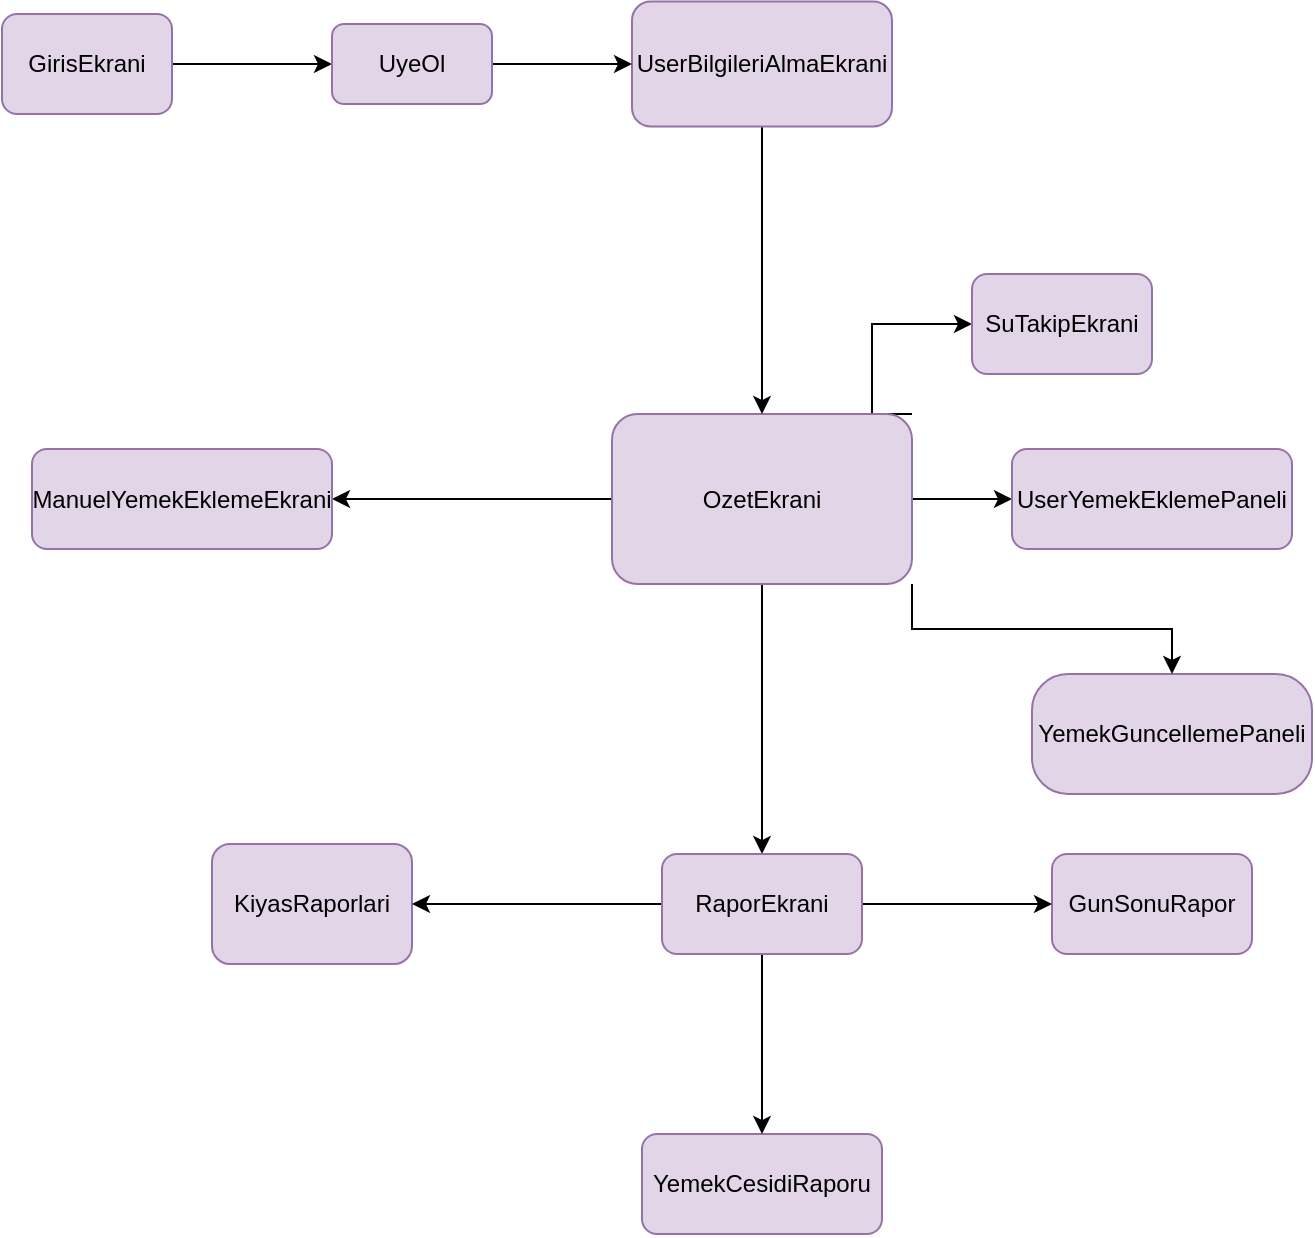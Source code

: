 <mxfile version="23.0.2" type="device">
  <diagram name="Sayfa -1" id="ITyfsvLok553uwQtkX7J">
    <mxGraphModel dx="1134" dy="741" grid="1" gridSize="10" guides="1" tooltips="1" connect="1" arrows="1" fold="1" page="1" pageScale="1" pageWidth="827" pageHeight="1169" math="0" shadow="0">
      <root>
        <mxCell id="0" />
        <mxCell id="1" parent="0" />
        <mxCell id="sjNDHQY4wWwPn1bLXxhL-14" style="edgeStyle=orthogonalEdgeStyle;rounded=0;orthogonalLoop=1;jettySize=auto;html=1;" edge="1" parent="1" source="sjNDHQY4wWwPn1bLXxhL-2">
          <mxGeometry relative="1" as="geometry">
            <mxPoint x="230" y="95" as="targetPoint" />
          </mxGeometry>
        </mxCell>
        <mxCell id="sjNDHQY4wWwPn1bLXxhL-2" value="GirisEkrani" style="rounded=1;whiteSpace=wrap;html=1;fillColor=#e1d5e7;strokeColor=#9673a6;fontStyle=0" vertex="1" parent="1">
          <mxGeometry x="65" y="70" width="85" height="50" as="geometry" />
        </mxCell>
        <mxCell id="sjNDHQY4wWwPn1bLXxhL-3" value="GunSonuRapor" style="rounded=1;whiteSpace=wrap;html=1;fillColor=#e1d5e7;strokeColor=#9673a6;fontStyle=0" vertex="1" parent="1">
          <mxGeometry x="590" y="490" width="100" height="50" as="geometry" />
        </mxCell>
        <mxCell id="sjNDHQY4wWwPn1bLXxhL-4" value="KiyasRaporlari" style="rounded=1;whiteSpace=wrap;html=1;fillColor=#e1d5e7;strokeColor=#9673a6;fontStyle=0" vertex="1" parent="1">
          <mxGeometry x="170" y="485" width="100" height="60" as="geometry" />
        </mxCell>
        <mxCell id="sjNDHQY4wWwPn1bLXxhL-6" value="YemekGuncellemePaneli" style="rounded=1;whiteSpace=wrap;html=1;fillColor=#e1d5e7;strokeColor=#9673a6;fontStyle=0;arcSize=30;" vertex="1" parent="1">
          <mxGeometry x="580" y="400" width="140" height="60" as="geometry" />
        </mxCell>
        <mxCell id="sjNDHQY4wWwPn1bLXxhL-18" style="edgeStyle=orthogonalEdgeStyle;rounded=0;orthogonalLoop=1;jettySize=auto;html=1;exitX=1;exitY=0.5;exitDx=0;exitDy=0;entryX=0;entryY=0.5;entryDx=0;entryDy=0;" edge="1" parent="1" source="sjNDHQY4wWwPn1bLXxhL-7">
          <mxGeometry relative="1" as="geometry">
            <mxPoint x="570" y="312.5" as="targetPoint" />
          </mxGeometry>
        </mxCell>
        <mxCell id="sjNDHQY4wWwPn1bLXxhL-19" style="edgeStyle=orthogonalEdgeStyle;rounded=0;orthogonalLoop=1;jettySize=auto;html=1;exitX=1;exitY=1;exitDx=0;exitDy=0;entryX=0.5;entryY=0;entryDx=0;entryDy=0;" edge="1" parent="1" source="sjNDHQY4wWwPn1bLXxhL-7" target="sjNDHQY4wWwPn1bLXxhL-6">
          <mxGeometry relative="1" as="geometry" />
        </mxCell>
        <mxCell id="sjNDHQY4wWwPn1bLXxhL-27" style="edgeStyle=orthogonalEdgeStyle;rounded=0;orthogonalLoop=1;jettySize=auto;html=1;exitX=1;exitY=0;exitDx=0;exitDy=0;entryX=0;entryY=0.5;entryDx=0;entryDy=0;" edge="1" parent="1" source="sjNDHQY4wWwPn1bLXxhL-7" target="sjNDHQY4wWwPn1bLXxhL-8">
          <mxGeometry relative="1" as="geometry">
            <Array as="points">
              <mxPoint x="500" y="270" />
              <mxPoint x="500" y="225" />
            </Array>
          </mxGeometry>
        </mxCell>
        <mxCell id="sjNDHQY4wWwPn1bLXxhL-34" style="edgeStyle=orthogonalEdgeStyle;rounded=0;orthogonalLoop=1;jettySize=auto;html=1;exitX=0.5;exitY=1;exitDx=0;exitDy=0;entryX=0.5;entryY=0;entryDx=0;entryDy=0;" edge="1" parent="1" source="sjNDHQY4wWwPn1bLXxhL-7" target="sjNDHQY4wWwPn1bLXxhL-33">
          <mxGeometry relative="1" as="geometry" />
        </mxCell>
        <mxCell id="sjNDHQY4wWwPn1bLXxhL-40" style="edgeStyle=orthogonalEdgeStyle;rounded=0;orthogonalLoop=1;jettySize=auto;html=1;exitX=0;exitY=0.5;exitDx=0;exitDy=0;entryX=1;entryY=0.5;entryDx=0;entryDy=0;" edge="1" parent="1" source="sjNDHQY4wWwPn1bLXxhL-7" target="sjNDHQY4wWwPn1bLXxhL-38">
          <mxGeometry relative="1" as="geometry" />
        </mxCell>
        <mxCell id="sjNDHQY4wWwPn1bLXxhL-7" value="OzetEkrani" style="rounded=1;whiteSpace=wrap;html=1;fillColor=#e1d5e7;strokeColor=#9673a6;fontStyle=0" vertex="1" parent="1">
          <mxGeometry x="370" y="270" width="150" height="85" as="geometry" />
        </mxCell>
        <mxCell id="sjNDHQY4wWwPn1bLXxhL-8" value="SuTakipEkrani" style="rounded=1;whiteSpace=wrap;html=1;fillColor=#e1d5e7;strokeColor=#9673a6;fontStyle=0" vertex="1" parent="1">
          <mxGeometry x="550" y="200" width="90" height="50" as="geometry" />
        </mxCell>
        <mxCell id="sjNDHQY4wWwPn1bLXxhL-17" style="edgeStyle=orthogonalEdgeStyle;rounded=0;orthogonalLoop=1;jettySize=auto;html=1;entryX=0.5;entryY=0;entryDx=0;entryDy=0;" edge="1" parent="1" source="sjNDHQY4wWwPn1bLXxhL-9" target="sjNDHQY4wWwPn1bLXxhL-7">
          <mxGeometry relative="1" as="geometry">
            <mxPoint x="445" y="260" as="targetPoint" />
          </mxGeometry>
        </mxCell>
        <mxCell id="sjNDHQY4wWwPn1bLXxhL-9" value="UserBilgileriAlmaEkrani" style="rounded=1;whiteSpace=wrap;html=1;fillColor=#e1d5e7;strokeColor=#9673a6;fontStyle=0" vertex="1" parent="1">
          <mxGeometry x="380" y="63.75" width="130" height="62.5" as="geometry" />
        </mxCell>
        <mxCell id="sjNDHQY4wWwPn1bLXxhL-10" value="UserYemekEklemePaneli" style="rounded=1;whiteSpace=wrap;html=1;fillColor=#e1d5e7;strokeColor=#9673a6;fontStyle=0" vertex="1" parent="1">
          <mxGeometry x="570" y="287.5" width="140" height="50" as="geometry" />
        </mxCell>
        <mxCell id="sjNDHQY4wWwPn1bLXxhL-15" style="edgeStyle=orthogonalEdgeStyle;rounded=0;orthogonalLoop=1;jettySize=auto;html=1;" edge="1" parent="1" source="sjNDHQY4wWwPn1bLXxhL-11">
          <mxGeometry relative="1" as="geometry">
            <mxPoint x="380" y="95" as="targetPoint" />
          </mxGeometry>
        </mxCell>
        <mxCell id="sjNDHQY4wWwPn1bLXxhL-11" value="UyeOl" style="rounded=1;whiteSpace=wrap;html=1;fillColor=#e1d5e7;strokeColor=#9673a6;fontStyle=0" vertex="1" parent="1">
          <mxGeometry x="230" y="75" width="80" height="40" as="geometry" />
        </mxCell>
        <mxCell id="sjNDHQY4wWwPn1bLXxhL-12" value="YemekCesidiRaporu" style="rounded=1;whiteSpace=wrap;html=1;fillColor=#e1d5e7;strokeColor=#9673a6;fontStyle=0" vertex="1" parent="1">
          <mxGeometry x="385" y="630" width="120" height="50" as="geometry" />
        </mxCell>
        <mxCell id="sjNDHQY4wWwPn1bLXxhL-42" style="edgeStyle=orthogonalEdgeStyle;rounded=0;orthogonalLoop=1;jettySize=auto;html=1;exitX=0;exitY=0.5;exitDx=0;exitDy=0;entryX=1;entryY=0.5;entryDx=0;entryDy=0;" edge="1" parent="1" source="sjNDHQY4wWwPn1bLXxhL-33" target="sjNDHQY4wWwPn1bLXxhL-4">
          <mxGeometry relative="1" as="geometry" />
        </mxCell>
        <mxCell id="sjNDHQY4wWwPn1bLXxhL-44" style="edgeStyle=orthogonalEdgeStyle;rounded=0;orthogonalLoop=1;jettySize=auto;html=1;exitX=0.5;exitY=1;exitDx=0;exitDy=0;entryX=0.5;entryY=0;entryDx=0;entryDy=0;" edge="1" parent="1" source="sjNDHQY4wWwPn1bLXxhL-33" target="sjNDHQY4wWwPn1bLXxhL-12">
          <mxGeometry relative="1" as="geometry" />
        </mxCell>
        <mxCell id="sjNDHQY4wWwPn1bLXxhL-46" style="edgeStyle=orthogonalEdgeStyle;rounded=0;orthogonalLoop=1;jettySize=auto;html=1;exitX=1;exitY=0.5;exitDx=0;exitDy=0;entryX=0;entryY=0.5;entryDx=0;entryDy=0;" edge="1" parent="1" source="sjNDHQY4wWwPn1bLXxhL-33" target="sjNDHQY4wWwPn1bLXxhL-3">
          <mxGeometry relative="1" as="geometry" />
        </mxCell>
        <mxCell id="sjNDHQY4wWwPn1bLXxhL-33" value="RaporEkrani" style="rounded=1;whiteSpace=wrap;html=1;fillColor=#e1d5e7;strokeColor=#9673a6;fontStyle=0" vertex="1" parent="1">
          <mxGeometry x="395" y="490" width="100" height="50" as="geometry" />
        </mxCell>
        <mxCell id="sjNDHQY4wWwPn1bLXxhL-38" value="ManuelYemekEklemeEkrani" style="rounded=1;whiteSpace=wrap;html=1;fillColor=#e1d5e7;strokeColor=#9673a6;fontStyle=0" vertex="1" parent="1">
          <mxGeometry x="80" y="287.5" width="150" height="50" as="geometry" />
        </mxCell>
      </root>
    </mxGraphModel>
  </diagram>
</mxfile>
